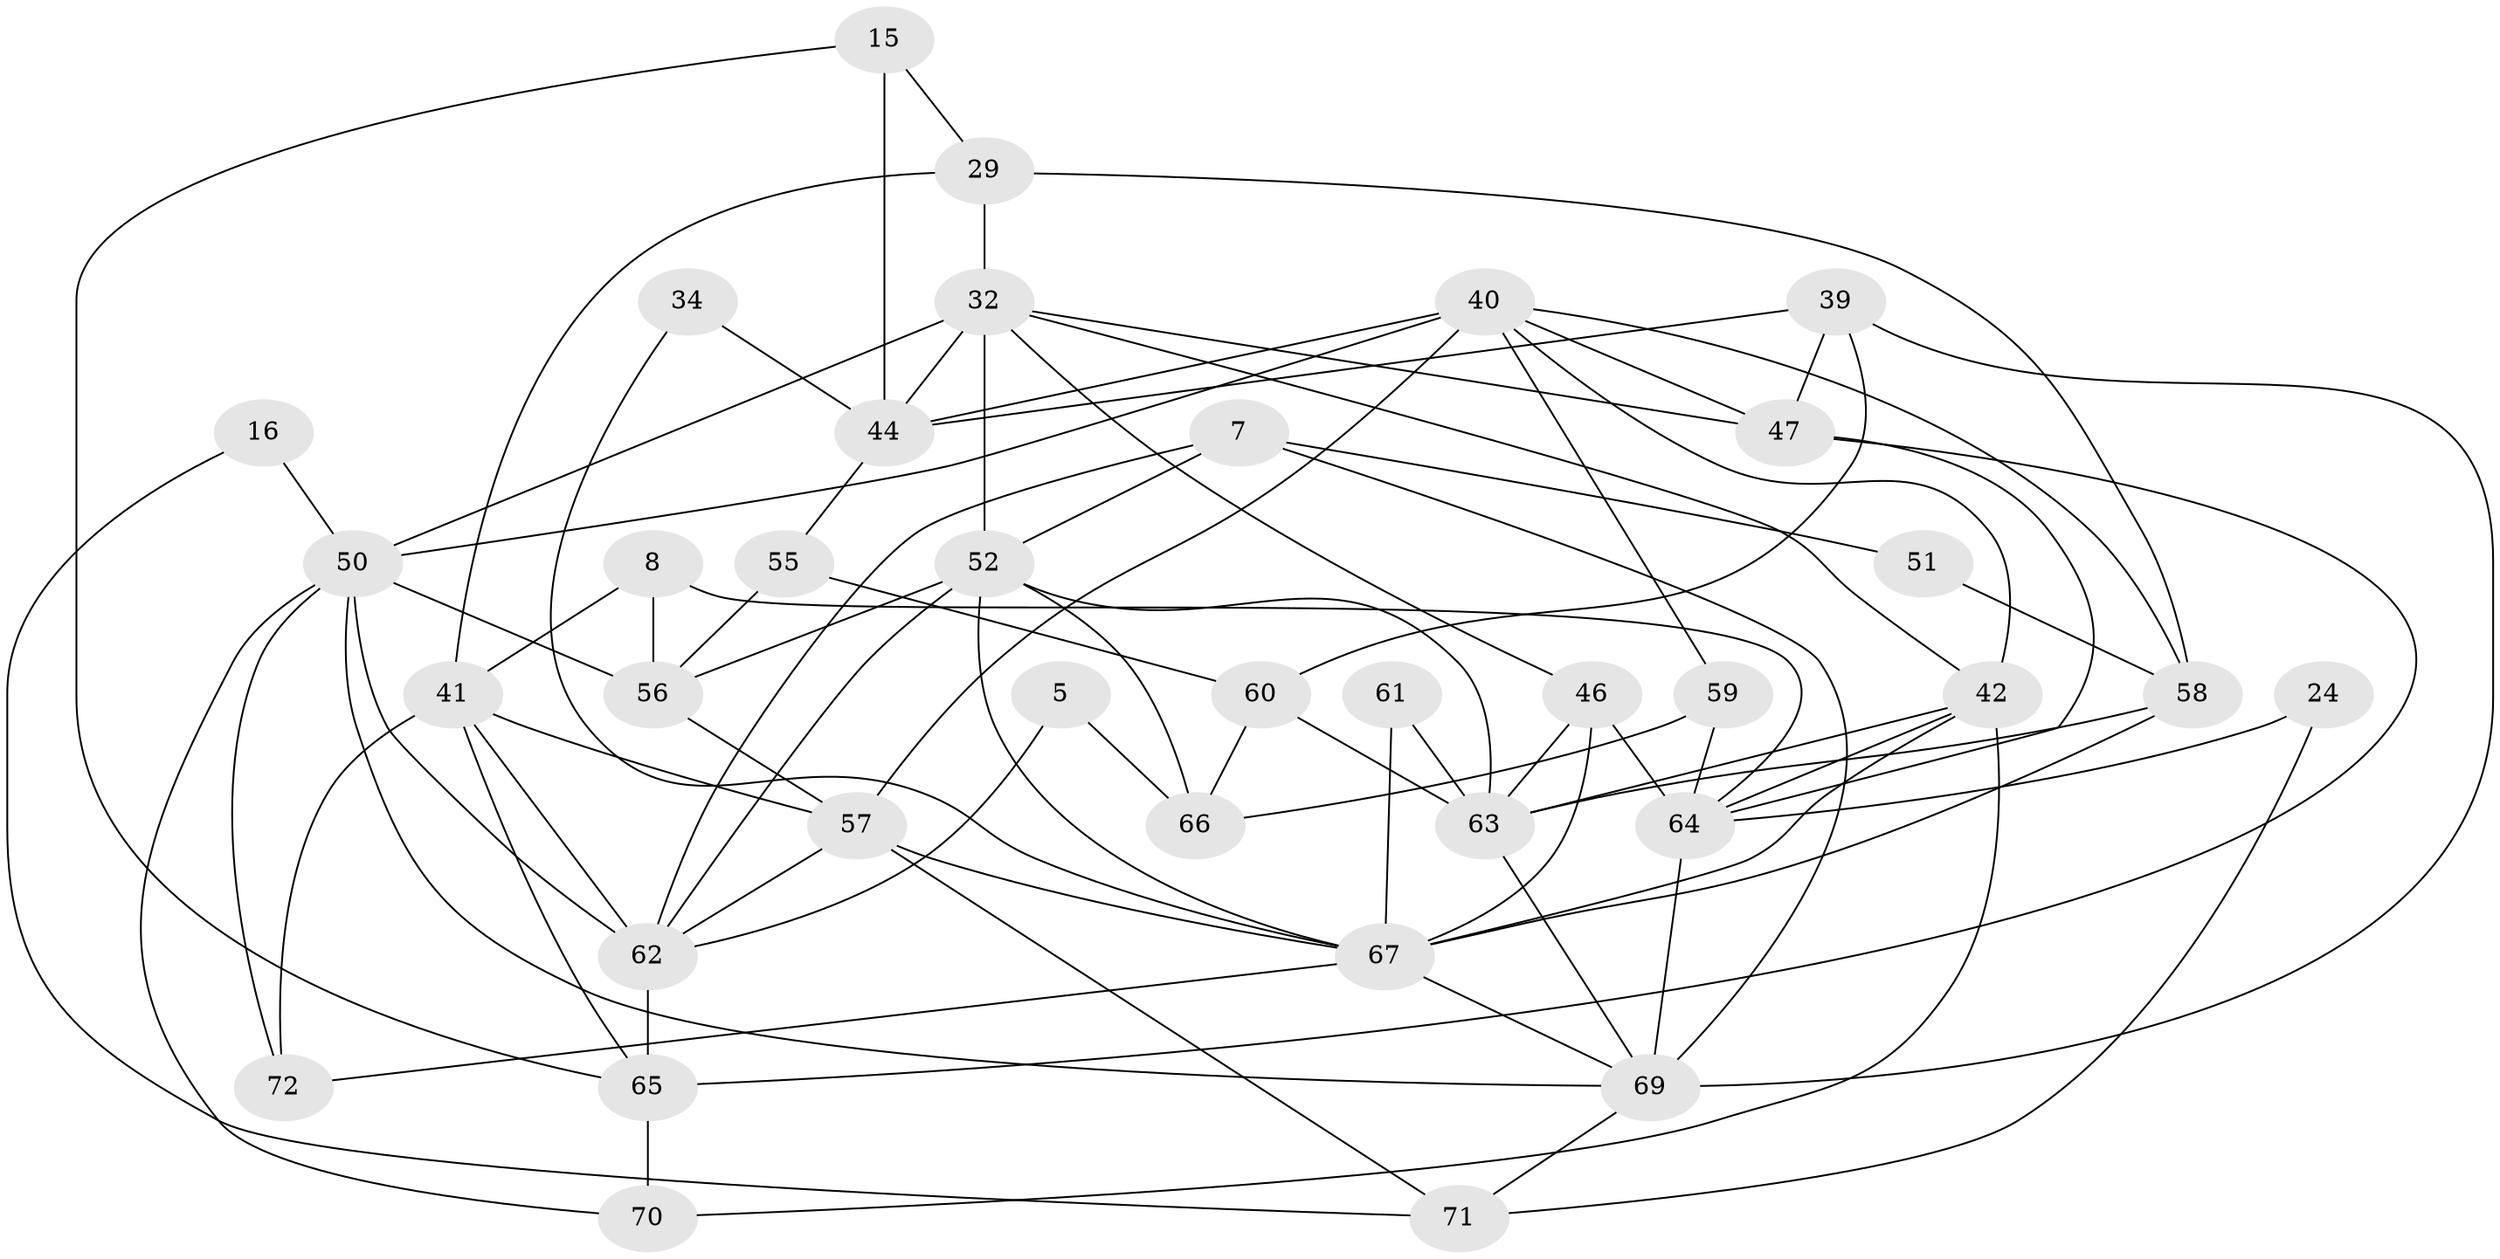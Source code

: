// original degree distribution, {4: 0.3055555555555556, 2: 0.1527777777777778, 6: 0.1388888888888889, 7: 0.027777777777777776, 3: 0.2638888888888889, 5: 0.08333333333333333, 8: 0.013888888888888888, 9: 0.013888888888888888}
// Generated by graph-tools (version 1.1) at 2025/49/03/09/25 04:49:29]
// undirected, 36 vertices, 84 edges
graph export_dot {
graph [start="1"]
  node [color=gray90,style=filled];
  5;
  7;
  8;
  15;
  16;
  24;
  29 [super="+21"];
  32 [super="+26+31"];
  34;
  39;
  40 [super="+38"];
  41 [super="+6"];
  42;
  44 [super="+43"];
  46;
  47 [super="+20"];
  50 [super="+4+22"];
  51;
  52 [super="+45"];
  55;
  56 [super="+3+53"];
  57 [super="+33"];
  58;
  59;
  60 [super="+54"];
  61;
  62 [super="+30+49"];
  63 [super="+1+37"];
  64 [super="+13+25"];
  65 [super="+11+14"];
  66 [super="+17"];
  67 [super="+28+48+36"];
  69 [super="+27+68"];
  70;
  71;
  72 [super="+35"];
  5 -- 62;
  5 -- 66;
  7 -- 51;
  7 -- 52 [weight=2];
  7 -- 69 [weight=2];
  7 -- 62;
  8 -- 56;
  8 -- 41;
  8 -- 64;
  15 -- 29;
  15 -- 65;
  15 -- 44;
  16 -- 71;
  16 -- 50;
  24 -- 71;
  24 -- 64;
  29 -- 58 [weight=2];
  29 -- 32 [weight=2];
  29 -- 41 [weight=2];
  32 -- 52 [weight=2];
  32 -- 44 [weight=2];
  32 -- 46;
  32 -- 50;
  32 -- 42;
  32 -- 47;
  34 -- 44;
  34 -- 67;
  39 -- 44;
  39 -- 60;
  39 -- 69;
  39 -- 47;
  40 -- 47;
  40 -- 42;
  40 -- 44;
  40 -- 59;
  40 -- 50 [weight=2];
  40 -- 58;
  40 -- 57;
  41 -- 65;
  41 -- 62;
  41 -- 72;
  41 -- 57;
  42 -- 64 [weight=3];
  42 -- 70;
  42 -- 63;
  42 -- 67;
  44 -- 55;
  46 -- 63;
  46 -- 64;
  46 -- 67;
  47 -- 64;
  47 -- 65;
  50 -- 70;
  50 -- 56 [weight=2];
  50 -- 72;
  50 -- 69;
  50 -- 62 [weight=2];
  51 -- 58;
  52 -- 63 [weight=2];
  52 -- 66 [weight=2];
  52 -- 56 [weight=3];
  52 -- 62;
  52 -- 67;
  55 -- 56;
  55 -- 60;
  56 -- 57;
  57 -- 71;
  57 -- 62;
  57 -- 67 [weight=2];
  58 -- 63;
  58 -- 67;
  59 -- 66;
  59 -- 64;
  60 -- 66;
  60 -- 63 [weight=2];
  61 -- 63;
  61 -- 67;
  62 -- 65 [weight=3];
  63 -- 69;
  64 -- 69 [weight=2];
  65 -- 70;
  67 -- 69 [weight=2];
  67 -- 72;
  69 -- 71;
}
